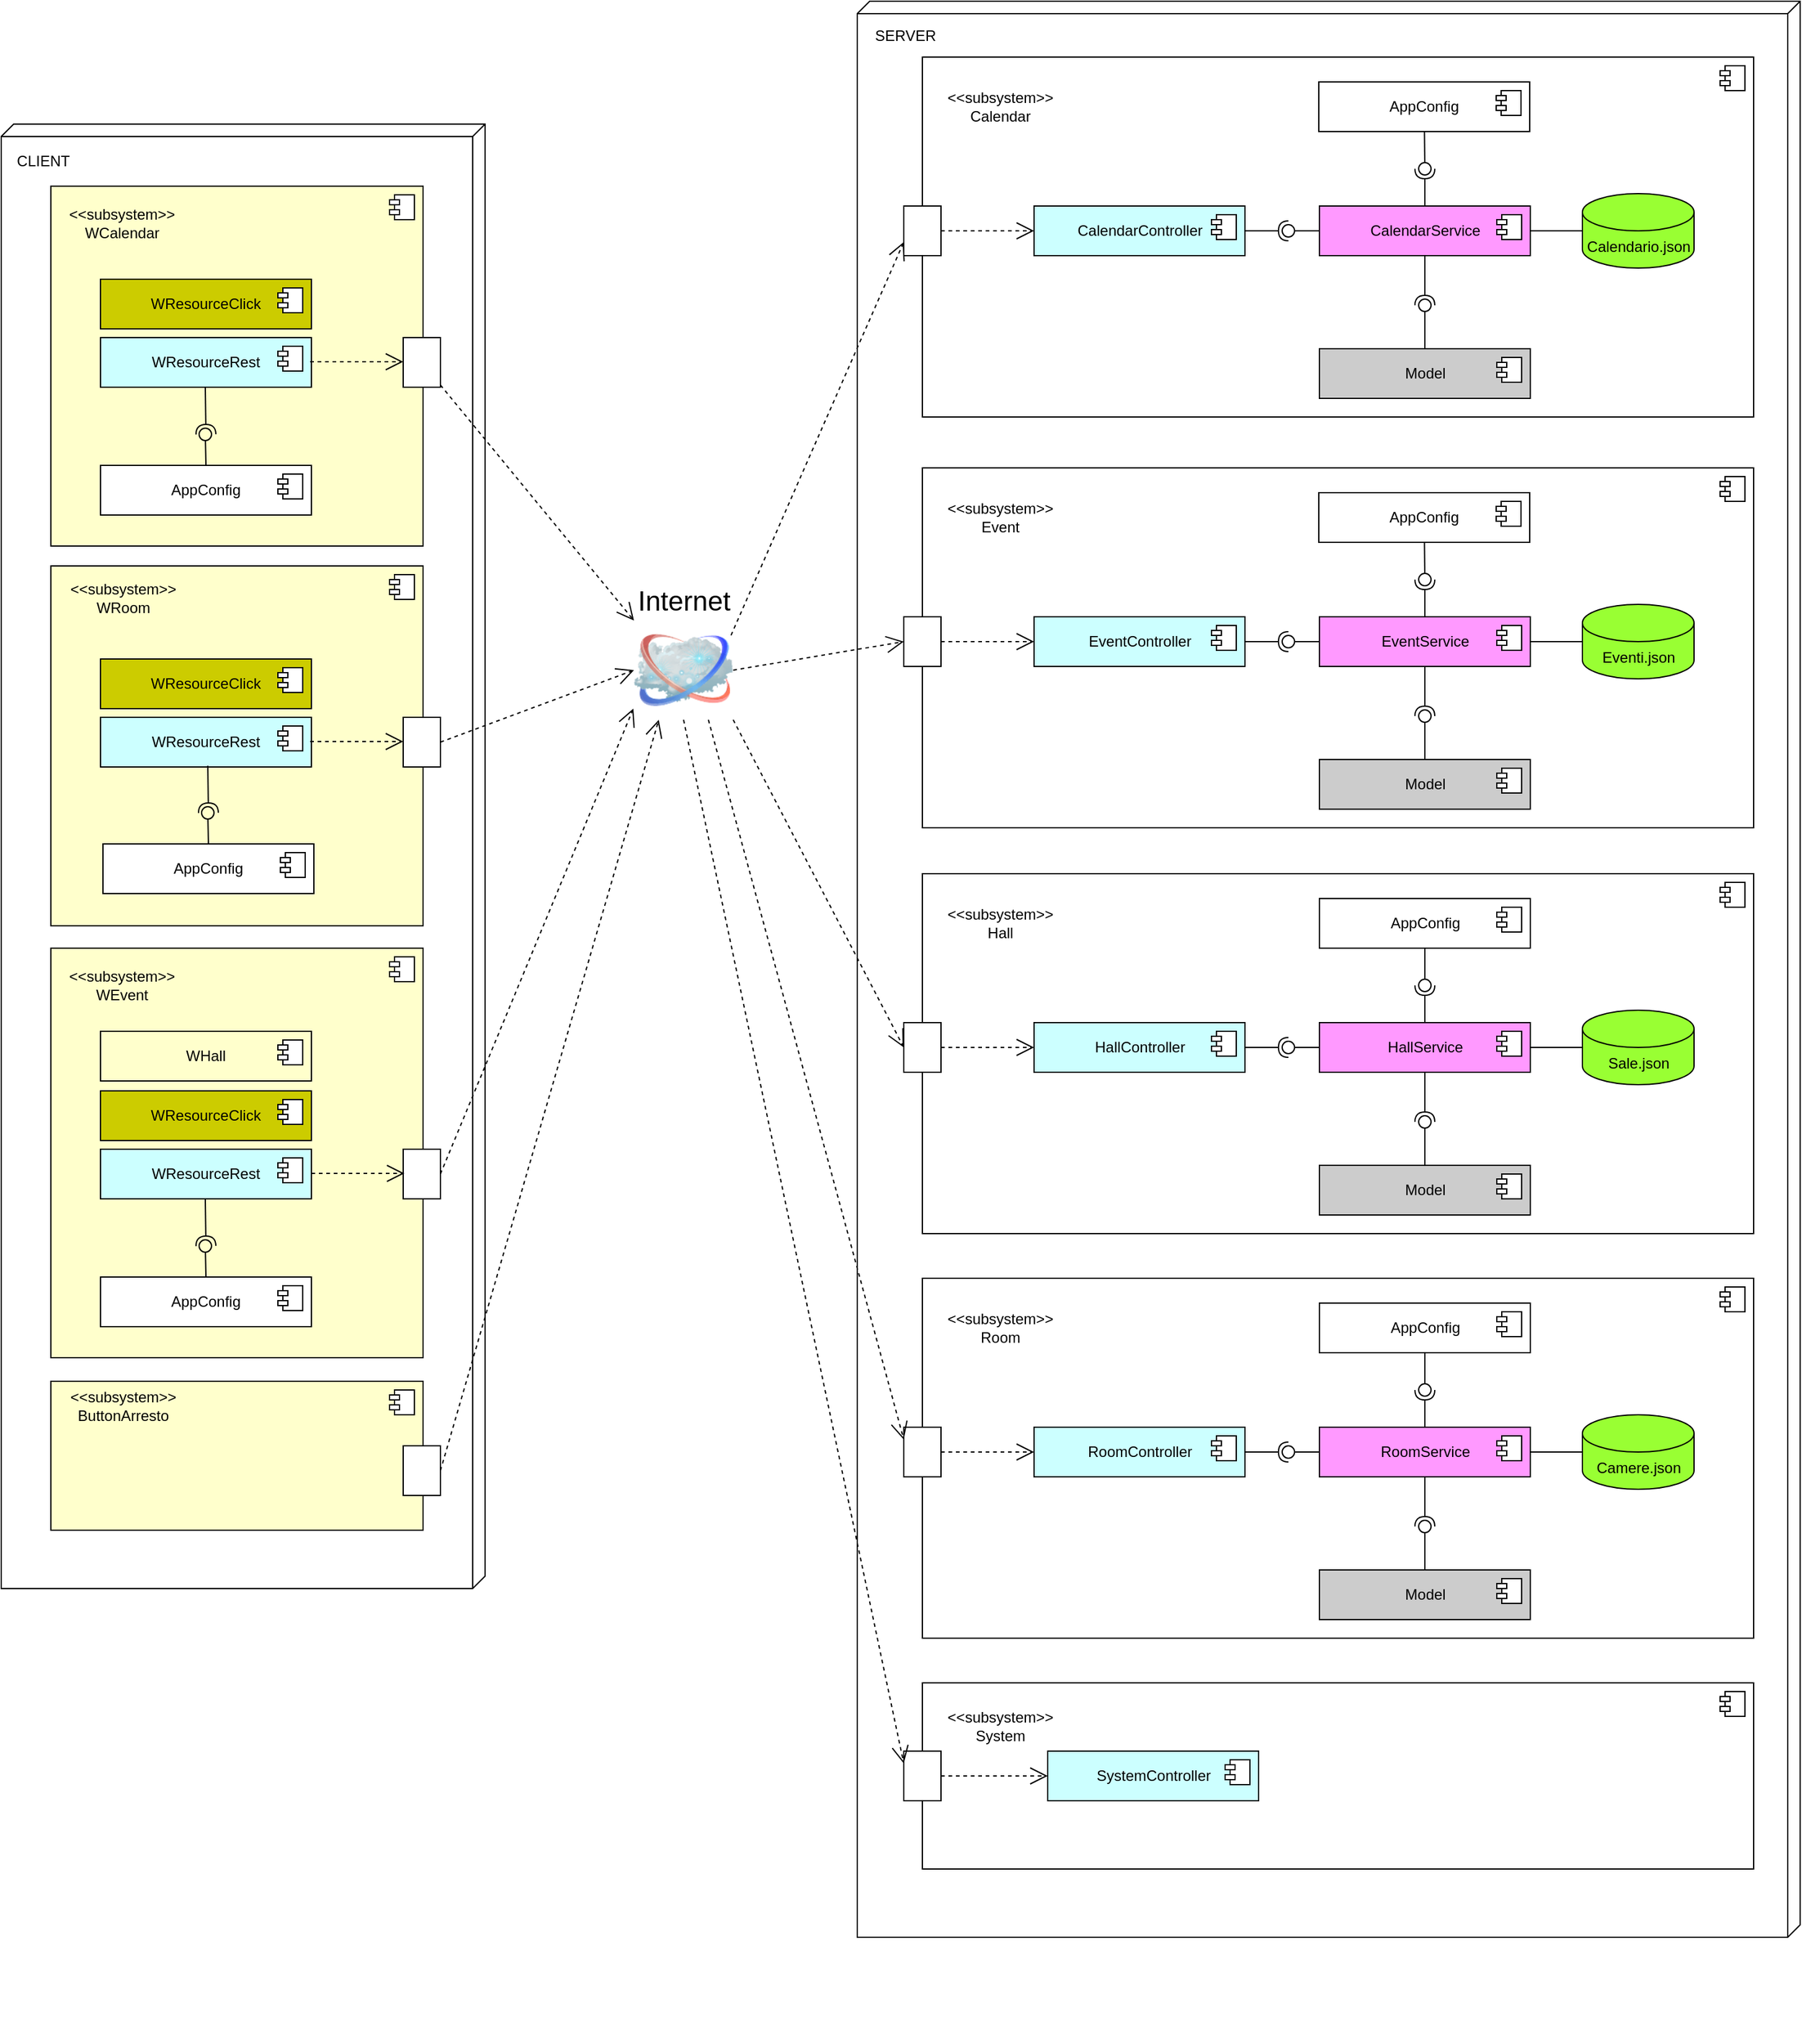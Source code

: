 <mxfile version="24.7.2" type="device">
  <diagram name="Page-1" id="5f0bae14-7c28-e335-631c-24af17079c00">
    <mxGraphModel dx="2759" dy="1431" grid="1" gridSize="10" guides="1" tooltips="1" connect="1" arrows="1" fold="1" page="1" pageScale="1" pageWidth="1100" pageHeight="850" background="none" math="0" shadow="0">
      <root>
        <mxCell id="0" />
        <mxCell id="1" parent="0" />
        <mxCell id="KeL7FeTLeQINifIP4qkp-154" value="" style="group" parent="1" vertex="1" connectable="0">
          <mxGeometry x="310" y="-799" width="760" height="1645" as="geometry" />
        </mxCell>
        <mxCell id="KeL7FeTLeQINifIP4qkp-153" value="" style="verticalAlign=top;align=left;spacingTop=8;spacingLeft=2;spacingRight=12;shape=cube;size=10;direction=south;fontStyle=4;html=1;whiteSpace=wrap;" parent="KeL7FeTLeQINifIP4qkp-154" vertex="1">
          <mxGeometry width="760" height="1560" as="geometry" />
        </mxCell>
        <mxCell id="KeL7FeTLeQINifIP4qkp-59" value="" style="group" parent="KeL7FeTLeQINifIP4qkp-154" vertex="1" connectable="0">
          <mxGeometry x="37.5" y="376" width="685" height="290" as="geometry" />
        </mxCell>
        <mxCell id="KeL7FeTLeQINifIP4qkp-60" value="Model" style="html=1;dropTarget=0;whiteSpace=wrap;points=[[0,0,0,0,0],[0,0.25,0,0,0],[0,0.5,0,0,0],[0,0.75,0,0,0],[0,1,0,0,0],[0.25,0,0,0,0],[0.25,1,0,0,0],[0.5,0,0,0,0],[0.5,1,0,0,0],[0.75,0,0,0,0],[0.75,1,0,0,0],[1,0,0,0,0],[1,0.25,0,0,0],[1,0.5,0,0,0],[1,0.75,0,0,0],[1,1,0,0,0]];" parent="KeL7FeTLeQINifIP4qkp-59" vertex="1">
          <mxGeometry x="15" width="670" height="290" as="geometry" />
        </mxCell>
        <mxCell id="KeL7FeTLeQINifIP4qkp-61" value="" style="shape=module;jettyWidth=8;jettyHeight=4;" parent="KeL7FeTLeQINifIP4qkp-60" vertex="1">
          <mxGeometry x="1" width="20" height="20" relative="1" as="geometry">
            <mxPoint x="-27" y="7" as="offset" />
          </mxGeometry>
        </mxCell>
        <mxCell id="KeL7FeTLeQINifIP4qkp-62" value="EventService" style="html=1;dropTarget=0;whiteSpace=wrap;fillColor=#FF99FF;" parent="KeL7FeTLeQINifIP4qkp-59" vertex="1">
          <mxGeometry x="335" y="120" width="170" height="40" as="geometry" />
        </mxCell>
        <mxCell id="KeL7FeTLeQINifIP4qkp-63" value="" style="shape=module;jettyWidth=8;jettyHeight=4;" parent="KeL7FeTLeQINifIP4qkp-62" vertex="1">
          <mxGeometry x="1" width="20" height="20" relative="1" as="geometry">
            <mxPoint x="-27" y="7" as="offset" />
          </mxGeometry>
        </mxCell>
        <mxCell id="KeL7FeTLeQINifIP4qkp-64" value="Eventi.json" style="shape=cylinder3;whiteSpace=wrap;html=1;boundedLbl=1;backgroundOutline=1;size=15;fillColor=#99FF33;" parent="KeL7FeTLeQINifIP4qkp-59" vertex="1">
          <mxGeometry x="547" y="110" width="90" height="60" as="geometry" />
        </mxCell>
        <mxCell id="KeL7FeTLeQINifIP4qkp-65" value="EventController" style="html=1;dropTarget=0;whiteSpace=wrap;fillColor=#CCFFFF;" parent="KeL7FeTLeQINifIP4qkp-59" vertex="1">
          <mxGeometry x="105" y="120" width="170" height="40" as="geometry" />
        </mxCell>
        <mxCell id="KeL7FeTLeQINifIP4qkp-66" value="" style="shape=module;jettyWidth=8;jettyHeight=4;" parent="KeL7FeTLeQINifIP4qkp-65" vertex="1">
          <mxGeometry x="1" width="20" height="20" relative="1" as="geometry">
            <mxPoint x="-27" y="7" as="offset" />
          </mxGeometry>
        </mxCell>
        <mxCell id="KeL7FeTLeQINifIP4qkp-67" value="" style="endArrow=none;html=1;rounded=0;entryX=0;entryY=0.5;entryDx=0;entryDy=0;entryPerimeter=0;exitX=1;exitY=0.5;exitDx=0;exitDy=0;" parent="KeL7FeTLeQINifIP4qkp-59" source="KeL7FeTLeQINifIP4qkp-62" target="KeL7FeTLeQINifIP4qkp-64" edge="1">
          <mxGeometry width="50" height="50" relative="1" as="geometry">
            <mxPoint x="415" y="100" as="sourcePoint" />
            <mxPoint x="465" y="50" as="targetPoint" />
          </mxGeometry>
        </mxCell>
        <mxCell id="KeL7FeTLeQINifIP4qkp-68" value="" style="rounded=0;orthogonalLoop=1;jettySize=auto;html=1;endArrow=halfCircle;endFill=0;endSize=6;strokeWidth=1;sketch=0;entryX=0.019;entryY=0.269;entryDx=0;entryDy=0;entryPerimeter=0;" parent="KeL7FeTLeQINifIP4qkp-59" source="KeL7FeTLeQINifIP4qkp-65" target="KeL7FeTLeQINifIP4qkp-70" edge="1">
          <mxGeometry relative="1" as="geometry">
            <mxPoint x="255" y="140" as="sourcePoint" />
            <mxPoint x="305" y="141" as="targetPoint" />
          </mxGeometry>
        </mxCell>
        <mxCell id="KeL7FeTLeQINifIP4qkp-69" value="" style="rounded=0;orthogonalLoop=1;jettySize=auto;html=1;endArrow=oval;endFill=0;sketch=0;sourcePerimeterSpacing=0;targetPerimeterSpacing=0;endSize=10;exitX=0;exitY=0.5;exitDx=0;exitDy=0;" parent="KeL7FeTLeQINifIP4qkp-59" source="KeL7FeTLeQINifIP4qkp-62" target="KeL7FeTLeQINifIP4qkp-70" edge="1">
          <mxGeometry relative="1" as="geometry">
            <mxPoint x="415" y="155" as="sourcePoint" />
          </mxGeometry>
        </mxCell>
        <mxCell id="KeL7FeTLeQINifIP4qkp-70" value="" style="ellipse;whiteSpace=wrap;html=1;align=center;aspect=fixed;fillColor=none;strokeColor=none;resizable=0;perimeter=centerPerimeter;rotatable=0;allowArrows=0;points=[];outlineConnect=1;" parent="KeL7FeTLeQINifIP4qkp-59" vertex="1">
          <mxGeometry x="305" y="135" width="10" height="10" as="geometry" />
        </mxCell>
        <mxCell id="KeL7FeTLeQINifIP4qkp-71" value="Model" style="html=1;dropTarget=0;whiteSpace=wrap;fillColor=#CCCCCC;" parent="KeL7FeTLeQINifIP4qkp-59" vertex="1">
          <mxGeometry x="335" y="235" width="170" height="40" as="geometry" />
        </mxCell>
        <mxCell id="KeL7FeTLeQINifIP4qkp-72" value="" style="shape=module;jettyWidth=8;jettyHeight=4;" parent="KeL7FeTLeQINifIP4qkp-71" vertex="1">
          <mxGeometry x="1" width="20" height="20" relative="1" as="geometry">
            <mxPoint x="-27" y="7" as="offset" />
          </mxGeometry>
        </mxCell>
        <mxCell id="KeL7FeTLeQINifIP4qkp-73" value="" style="rounded=0;orthogonalLoop=1;jettySize=auto;html=1;endArrow=oval;endFill=0;sketch=0;sourcePerimeterSpacing=0;targetPerimeterSpacing=0;endSize=10;exitX=0.5;exitY=0;exitDx=0;exitDy=0;" parent="KeL7FeTLeQINifIP4qkp-59" source="KeL7FeTLeQINifIP4qkp-71" edge="1">
          <mxGeometry relative="1" as="geometry">
            <mxPoint x="345" y="150" as="sourcePoint" />
            <mxPoint x="420" y="200" as="targetPoint" />
          </mxGeometry>
        </mxCell>
        <mxCell id="KeL7FeTLeQINifIP4qkp-74" value="" style="rounded=0;orthogonalLoop=1;jettySize=auto;html=1;endArrow=halfCircle;endFill=0;endSize=6;strokeWidth=1;sketch=0;exitX=0.5;exitY=1;exitDx=0;exitDy=0;" parent="KeL7FeTLeQINifIP4qkp-59" source="KeL7FeTLeQINifIP4qkp-62" edge="1">
          <mxGeometry relative="1" as="geometry">
            <mxPoint x="420" y="150" as="sourcePoint" />
            <mxPoint x="420" y="200" as="targetPoint" />
          </mxGeometry>
        </mxCell>
        <mxCell id="KeL7FeTLeQINifIP4qkp-75" value="AppConfig" style="html=1;dropTarget=0;whiteSpace=wrap;" parent="KeL7FeTLeQINifIP4qkp-59" vertex="1">
          <mxGeometry x="334.5" y="20" width="170" height="40" as="geometry" />
        </mxCell>
        <mxCell id="KeL7FeTLeQINifIP4qkp-76" value="" style="shape=module;jettyWidth=8;jettyHeight=4;" parent="KeL7FeTLeQINifIP4qkp-75" vertex="1">
          <mxGeometry x="1" width="20" height="20" relative="1" as="geometry">
            <mxPoint x="-27" y="7" as="offset" />
          </mxGeometry>
        </mxCell>
        <mxCell id="KeL7FeTLeQINifIP4qkp-77" value="" style="rounded=0;orthogonalLoop=1;jettySize=auto;html=1;endArrow=halfCircle;endFill=0;endSize=6;strokeWidth=1;sketch=0;" parent="KeL7FeTLeQINifIP4qkp-59" source="KeL7FeTLeQINifIP4qkp-62" edge="1">
          <mxGeometry relative="1" as="geometry">
            <mxPoint x="430" y="170" as="sourcePoint" />
            <mxPoint x="420" y="90" as="targetPoint" />
          </mxGeometry>
        </mxCell>
        <mxCell id="KeL7FeTLeQINifIP4qkp-78" value="" style="rounded=0;orthogonalLoop=1;jettySize=auto;html=1;endArrow=oval;endFill=0;sketch=0;sourcePerimeterSpacing=0;targetPerimeterSpacing=0;endSize=10;" parent="KeL7FeTLeQINifIP4qkp-59" source="KeL7FeTLeQINifIP4qkp-75" edge="1">
          <mxGeometry relative="1" as="geometry">
            <mxPoint x="430" y="250" as="sourcePoint" />
            <mxPoint x="420" y="90" as="targetPoint" />
          </mxGeometry>
        </mxCell>
        <mxCell id="KeL7FeTLeQINifIP4qkp-79" value="" style="whiteSpace=wrap;html=1;" parent="KeL7FeTLeQINifIP4qkp-59" vertex="1">
          <mxGeometry y="120" width="30" height="40" as="geometry" />
        </mxCell>
        <mxCell id="KeL7FeTLeQINifIP4qkp-80" value="" style="endArrow=open;endSize=12;dashed=1;html=1;rounded=0;" parent="KeL7FeTLeQINifIP4qkp-59" source="KeL7FeTLeQINifIP4qkp-79" target="KeL7FeTLeQINifIP4qkp-65" edge="1">
          <mxGeometry width="160" relative="1" as="geometry">
            <mxPoint x="205" y="60" as="sourcePoint" />
            <mxPoint x="365" y="60" as="targetPoint" />
          </mxGeometry>
        </mxCell>
        <mxCell id="KeL7FeTLeQINifIP4qkp-81" value="&amp;lt;&amp;lt;subsystem&amp;gt;&amp;gt;&lt;br&gt;Event" style="text;strokeColor=none;align=center;fillColor=none;html=1;verticalAlign=middle;whiteSpace=wrap;rounded=0;" parent="KeL7FeTLeQINifIP4qkp-59" vertex="1">
          <mxGeometry x="30" y="20" width="95" height="40" as="geometry" />
        </mxCell>
        <mxCell id="KeL7FeTLeQINifIP4qkp-82" value="" style="group" parent="KeL7FeTLeQINifIP4qkp-154" vertex="1" connectable="0">
          <mxGeometry x="37.5" y="703" width="685" height="290" as="geometry" />
        </mxCell>
        <mxCell id="KeL7FeTLeQINifIP4qkp-83" value="Model" style="html=1;dropTarget=0;whiteSpace=wrap;points=[[0,0,0,0,0],[0,0.25,0,0,0],[0,0.5,0,0,0],[0,0.75,0,0,0],[0,1,0,0,0],[0.25,0,0,0,0],[0.25,1,0,0,0],[0.5,0,0,0,0],[0.5,1,0,0,0],[0.75,0,0,0,0],[0.75,1,0,0,0],[1,0,0,0,0],[1,0.25,0,0,0],[1,0.5,0,0,0],[1,0.75,0,0,0],[1,1,0,0,0]];" parent="KeL7FeTLeQINifIP4qkp-82" vertex="1">
          <mxGeometry x="15" width="670" height="290" as="geometry" />
        </mxCell>
        <mxCell id="KeL7FeTLeQINifIP4qkp-84" value="" style="shape=module;jettyWidth=8;jettyHeight=4;" parent="KeL7FeTLeQINifIP4qkp-83" vertex="1">
          <mxGeometry x="1" width="20" height="20" relative="1" as="geometry">
            <mxPoint x="-27" y="7" as="offset" />
          </mxGeometry>
        </mxCell>
        <mxCell id="KeL7FeTLeQINifIP4qkp-85" value="HallService" style="html=1;dropTarget=0;whiteSpace=wrap;fillColor=#FF99FF;" parent="KeL7FeTLeQINifIP4qkp-82" vertex="1">
          <mxGeometry x="335" y="120" width="170" height="40" as="geometry" />
        </mxCell>
        <mxCell id="KeL7FeTLeQINifIP4qkp-86" value="" style="shape=module;jettyWidth=8;jettyHeight=4;" parent="KeL7FeTLeQINifIP4qkp-85" vertex="1">
          <mxGeometry x="1" width="20" height="20" relative="1" as="geometry">
            <mxPoint x="-27" y="7" as="offset" />
          </mxGeometry>
        </mxCell>
        <mxCell id="KeL7FeTLeQINifIP4qkp-87" value="Sale.json" style="shape=cylinder3;whiteSpace=wrap;html=1;boundedLbl=1;backgroundOutline=1;size=15;fillColor=#99FF33;" parent="KeL7FeTLeQINifIP4qkp-82" vertex="1">
          <mxGeometry x="547" y="110" width="90" height="60" as="geometry" />
        </mxCell>
        <mxCell id="KeL7FeTLeQINifIP4qkp-88" value="HallController" style="html=1;dropTarget=0;whiteSpace=wrap;fillColor=#CCFFFF;" parent="KeL7FeTLeQINifIP4qkp-82" vertex="1">
          <mxGeometry x="105" y="120" width="170" height="40" as="geometry" />
        </mxCell>
        <mxCell id="KeL7FeTLeQINifIP4qkp-89" value="" style="shape=module;jettyWidth=8;jettyHeight=4;" parent="KeL7FeTLeQINifIP4qkp-88" vertex="1">
          <mxGeometry x="1" width="20" height="20" relative="1" as="geometry">
            <mxPoint x="-27" y="7" as="offset" />
          </mxGeometry>
        </mxCell>
        <mxCell id="KeL7FeTLeQINifIP4qkp-90" value="" style="endArrow=none;html=1;rounded=0;entryX=0;entryY=0.5;entryDx=0;entryDy=0;entryPerimeter=0;exitX=1;exitY=0.5;exitDx=0;exitDy=0;" parent="KeL7FeTLeQINifIP4qkp-82" source="KeL7FeTLeQINifIP4qkp-85" target="KeL7FeTLeQINifIP4qkp-87" edge="1">
          <mxGeometry width="50" height="50" relative="1" as="geometry">
            <mxPoint x="415" y="100" as="sourcePoint" />
            <mxPoint x="465" y="50" as="targetPoint" />
          </mxGeometry>
        </mxCell>
        <mxCell id="KeL7FeTLeQINifIP4qkp-91" value="" style="rounded=0;orthogonalLoop=1;jettySize=auto;html=1;endArrow=halfCircle;endFill=0;endSize=6;strokeWidth=1;sketch=0;entryX=0.019;entryY=0.269;entryDx=0;entryDy=0;entryPerimeter=0;" parent="KeL7FeTLeQINifIP4qkp-82" source="KeL7FeTLeQINifIP4qkp-88" target="KeL7FeTLeQINifIP4qkp-93" edge="1">
          <mxGeometry relative="1" as="geometry">
            <mxPoint x="255" y="140" as="sourcePoint" />
            <mxPoint x="305" y="141" as="targetPoint" />
          </mxGeometry>
        </mxCell>
        <mxCell id="KeL7FeTLeQINifIP4qkp-92" value="" style="rounded=0;orthogonalLoop=1;jettySize=auto;html=1;endArrow=oval;endFill=0;sketch=0;sourcePerimeterSpacing=0;targetPerimeterSpacing=0;endSize=10;exitX=0;exitY=0.5;exitDx=0;exitDy=0;" parent="KeL7FeTLeQINifIP4qkp-82" source="KeL7FeTLeQINifIP4qkp-85" target="KeL7FeTLeQINifIP4qkp-93" edge="1">
          <mxGeometry relative="1" as="geometry">
            <mxPoint x="415" y="155" as="sourcePoint" />
          </mxGeometry>
        </mxCell>
        <mxCell id="KeL7FeTLeQINifIP4qkp-93" value="" style="ellipse;whiteSpace=wrap;html=1;align=center;aspect=fixed;fillColor=none;strokeColor=none;resizable=0;perimeter=centerPerimeter;rotatable=0;allowArrows=0;points=[];outlineConnect=1;" parent="KeL7FeTLeQINifIP4qkp-82" vertex="1">
          <mxGeometry x="305" y="135" width="10" height="10" as="geometry" />
        </mxCell>
        <mxCell id="KeL7FeTLeQINifIP4qkp-94" value="Model" style="html=1;dropTarget=0;whiteSpace=wrap;fillColor=#CCCCCC;" parent="KeL7FeTLeQINifIP4qkp-82" vertex="1">
          <mxGeometry x="335" y="235" width="170" height="40" as="geometry" />
        </mxCell>
        <mxCell id="KeL7FeTLeQINifIP4qkp-95" value="" style="shape=module;jettyWidth=8;jettyHeight=4;" parent="KeL7FeTLeQINifIP4qkp-94" vertex="1">
          <mxGeometry x="1" width="20" height="20" relative="1" as="geometry">
            <mxPoint x="-27" y="7" as="offset" />
          </mxGeometry>
        </mxCell>
        <mxCell id="KeL7FeTLeQINifIP4qkp-96" value="" style="rounded=0;orthogonalLoop=1;jettySize=auto;html=1;endArrow=oval;endFill=0;sketch=0;sourcePerimeterSpacing=0;targetPerimeterSpacing=0;endSize=10;exitX=0.5;exitY=0;exitDx=0;exitDy=0;" parent="KeL7FeTLeQINifIP4qkp-82" source="KeL7FeTLeQINifIP4qkp-94" edge="1">
          <mxGeometry relative="1" as="geometry">
            <mxPoint x="345" y="150" as="sourcePoint" />
            <mxPoint x="420" y="200" as="targetPoint" />
          </mxGeometry>
        </mxCell>
        <mxCell id="KeL7FeTLeQINifIP4qkp-97" value="" style="rounded=0;orthogonalLoop=1;jettySize=auto;html=1;endArrow=halfCircle;endFill=0;endSize=6;strokeWidth=1;sketch=0;exitX=0.5;exitY=1;exitDx=0;exitDy=0;" parent="KeL7FeTLeQINifIP4qkp-82" source="KeL7FeTLeQINifIP4qkp-85" edge="1">
          <mxGeometry relative="1" as="geometry">
            <mxPoint x="420" y="150" as="sourcePoint" />
            <mxPoint x="420" y="200" as="targetPoint" />
          </mxGeometry>
        </mxCell>
        <mxCell id="KeL7FeTLeQINifIP4qkp-98" value="AppConfig" style="html=1;dropTarget=0;whiteSpace=wrap;" parent="KeL7FeTLeQINifIP4qkp-82" vertex="1">
          <mxGeometry x="335" y="20" width="170" height="40" as="geometry" />
        </mxCell>
        <mxCell id="KeL7FeTLeQINifIP4qkp-99" value="" style="shape=module;jettyWidth=8;jettyHeight=4;" parent="KeL7FeTLeQINifIP4qkp-98" vertex="1">
          <mxGeometry x="1" width="20" height="20" relative="1" as="geometry">
            <mxPoint x="-27" y="7" as="offset" />
          </mxGeometry>
        </mxCell>
        <mxCell id="KeL7FeTLeQINifIP4qkp-100" value="" style="rounded=0;orthogonalLoop=1;jettySize=auto;html=1;endArrow=halfCircle;endFill=0;endSize=6;strokeWidth=1;sketch=0;" parent="KeL7FeTLeQINifIP4qkp-82" source="KeL7FeTLeQINifIP4qkp-85" edge="1">
          <mxGeometry relative="1" as="geometry">
            <mxPoint x="430" y="170" as="sourcePoint" />
            <mxPoint x="420" y="90" as="targetPoint" />
          </mxGeometry>
        </mxCell>
        <mxCell id="KeL7FeTLeQINifIP4qkp-101" value="" style="rounded=0;orthogonalLoop=1;jettySize=auto;html=1;endArrow=oval;endFill=0;sketch=0;sourcePerimeterSpacing=0;targetPerimeterSpacing=0;endSize=10;" parent="KeL7FeTLeQINifIP4qkp-82" source="KeL7FeTLeQINifIP4qkp-98" edge="1">
          <mxGeometry relative="1" as="geometry">
            <mxPoint x="430" y="250" as="sourcePoint" />
            <mxPoint x="420" y="90" as="targetPoint" />
          </mxGeometry>
        </mxCell>
        <mxCell id="KeL7FeTLeQINifIP4qkp-102" value="" style="whiteSpace=wrap;html=1;" parent="KeL7FeTLeQINifIP4qkp-82" vertex="1">
          <mxGeometry y="120" width="30" height="40" as="geometry" />
        </mxCell>
        <mxCell id="KeL7FeTLeQINifIP4qkp-103" value="" style="endArrow=open;endSize=12;dashed=1;html=1;rounded=0;" parent="KeL7FeTLeQINifIP4qkp-82" source="KeL7FeTLeQINifIP4qkp-102" target="KeL7FeTLeQINifIP4qkp-88" edge="1">
          <mxGeometry width="160" relative="1" as="geometry">
            <mxPoint x="205" y="60" as="sourcePoint" />
            <mxPoint x="365" y="60" as="targetPoint" />
          </mxGeometry>
        </mxCell>
        <mxCell id="KeL7FeTLeQINifIP4qkp-104" value="&amp;lt;&amp;lt;subsystem&amp;gt;&amp;gt;&lt;br&gt;Hall" style="text;strokeColor=none;align=center;fillColor=none;html=1;verticalAlign=middle;whiteSpace=wrap;rounded=0;" parent="KeL7FeTLeQINifIP4qkp-82" vertex="1">
          <mxGeometry x="30" y="20" width="95" height="40" as="geometry" />
        </mxCell>
        <mxCell id="KeL7FeTLeQINifIP4qkp-105" value="" style="group" parent="KeL7FeTLeQINifIP4qkp-154" vertex="1" connectable="0">
          <mxGeometry x="37.5" y="1029" width="685" height="290" as="geometry" />
        </mxCell>
        <mxCell id="KeL7FeTLeQINifIP4qkp-106" value="Model" style="html=1;dropTarget=0;whiteSpace=wrap;points=[[0,0,0,0,0],[0,0.25,0,0,0],[0,0.5,0,0,0],[0,0.75,0,0,0],[0,1,0,0,0],[0.25,0,0,0,0],[0.25,1,0,0,0],[0.5,0,0,0,0],[0.5,1,0,0,0],[0.75,0,0,0,0],[0.75,1,0,0,0],[1,0,0,0,0],[1,0.25,0,0,0],[1,0.5,0,0,0],[1,0.75,0,0,0],[1,1,0,0,0]];" parent="KeL7FeTLeQINifIP4qkp-105" vertex="1">
          <mxGeometry x="15" width="670" height="290" as="geometry" />
        </mxCell>
        <mxCell id="KeL7FeTLeQINifIP4qkp-107" value="" style="shape=module;jettyWidth=8;jettyHeight=4;" parent="KeL7FeTLeQINifIP4qkp-106" vertex="1">
          <mxGeometry x="1" width="20" height="20" relative="1" as="geometry">
            <mxPoint x="-27" y="7" as="offset" />
          </mxGeometry>
        </mxCell>
        <mxCell id="KeL7FeTLeQINifIP4qkp-108" value="RoomService" style="html=1;dropTarget=0;whiteSpace=wrap;fillColor=#FF99FF;" parent="KeL7FeTLeQINifIP4qkp-105" vertex="1">
          <mxGeometry x="335" y="120" width="170" height="40" as="geometry" />
        </mxCell>
        <mxCell id="KeL7FeTLeQINifIP4qkp-109" value="" style="shape=module;jettyWidth=8;jettyHeight=4;" parent="KeL7FeTLeQINifIP4qkp-108" vertex="1">
          <mxGeometry x="1" width="20" height="20" relative="1" as="geometry">
            <mxPoint x="-27" y="7" as="offset" />
          </mxGeometry>
        </mxCell>
        <mxCell id="KeL7FeTLeQINifIP4qkp-110" value="Camere.json" style="shape=cylinder3;whiteSpace=wrap;html=1;boundedLbl=1;backgroundOutline=1;size=15;fillColor=#99FF33;" parent="KeL7FeTLeQINifIP4qkp-105" vertex="1">
          <mxGeometry x="547" y="110" width="90" height="60" as="geometry" />
        </mxCell>
        <mxCell id="KeL7FeTLeQINifIP4qkp-111" value="RoomController" style="html=1;dropTarget=0;whiteSpace=wrap;fillColor=#CCFFFF;" parent="KeL7FeTLeQINifIP4qkp-105" vertex="1">
          <mxGeometry x="105" y="120" width="170" height="40" as="geometry" />
        </mxCell>
        <mxCell id="KeL7FeTLeQINifIP4qkp-112" value="" style="shape=module;jettyWidth=8;jettyHeight=4;" parent="KeL7FeTLeQINifIP4qkp-111" vertex="1">
          <mxGeometry x="1" width="20" height="20" relative="1" as="geometry">
            <mxPoint x="-27" y="7" as="offset" />
          </mxGeometry>
        </mxCell>
        <mxCell id="KeL7FeTLeQINifIP4qkp-113" value="" style="endArrow=none;html=1;rounded=0;entryX=0;entryY=0.5;entryDx=0;entryDy=0;entryPerimeter=0;exitX=1;exitY=0.5;exitDx=0;exitDy=0;" parent="KeL7FeTLeQINifIP4qkp-105" source="KeL7FeTLeQINifIP4qkp-108" target="KeL7FeTLeQINifIP4qkp-110" edge="1">
          <mxGeometry width="50" height="50" relative="1" as="geometry">
            <mxPoint x="415" y="100" as="sourcePoint" />
            <mxPoint x="465" y="50" as="targetPoint" />
          </mxGeometry>
        </mxCell>
        <mxCell id="KeL7FeTLeQINifIP4qkp-114" value="" style="rounded=0;orthogonalLoop=1;jettySize=auto;html=1;endArrow=halfCircle;endFill=0;endSize=6;strokeWidth=1;sketch=0;entryX=0.019;entryY=0.269;entryDx=0;entryDy=0;entryPerimeter=0;" parent="KeL7FeTLeQINifIP4qkp-105" source="KeL7FeTLeQINifIP4qkp-111" target="KeL7FeTLeQINifIP4qkp-116" edge="1">
          <mxGeometry relative="1" as="geometry">
            <mxPoint x="255" y="140" as="sourcePoint" />
            <mxPoint x="305" y="141" as="targetPoint" />
          </mxGeometry>
        </mxCell>
        <mxCell id="KeL7FeTLeQINifIP4qkp-115" value="" style="rounded=0;orthogonalLoop=1;jettySize=auto;html=1;endArrow=oval;endFill=0;sketch=0;sourcePerimeterSpacing=0;targetPerimeterSpacing=0;endSize=10;exitX=0;exitY=0.5;exitDx=0;exitDy=0;" parent="KeL7FeTLeQINifIP4qkp-105" source="KeL7FeTLeQINifIP4qkp-108" target="KeL7FeTLeQINifIP4qkp-116" edge="1">
          <mxGeometry relative="1" as="geometry">
            <mxPoint x="415" y="155" as="sourcePoint" />
          </mxGeometry>
        </mxCell>
        <mxCell id="KeL7FeTLeQINifIP4qkp-116" value="" style="ellipse;whiteSpace=wrap;html=1;align=center;aspect=fixed;fillColor=none;strokeColor=none;resizable=0;perimeter=centerPerimeter;rotatable=0;allowArrows=0;points=[];outlineConnect=1;" parent="KeL7FeTLeQINifIP4qkp-105" vertex="1">
          <mxGeometry x="305" y="135" width="10" height="10" as="geometry" />
        </mxCell>
        <mxCell id="KeL7FeTLeQINifIP4qkp-117" value="Model" style="html=1;dropTarget=0;whiteSpace=wrap;fillColor=#CCCCCC;" parent="KeL7FeTLeQINifIP4qkp-105" vertex="1">
          <mxGeometry x="335" y="235" width="170" height="40" as="geometry" />
        </mxCell>
        <mxCell id="KeL7FeTLeQINifIP4qkp-118" value="" style="shape=module;jettyWidth=8;jettyHeight=4;" parent="KeL7FeTLeQINifIP4qkp-117" vertex="1">
          <mxGeometry x="1" width="20" height="20" relative="1" as="geometry">
            <mxPoint x="-27" y="7" as="offset" />
          </mxGeometry>
        </mxCell>
        <mxCell id="KeL7FeTLeQINifIP4qkp-119" value="" style="rounded=0;orthogonalLoop=1;jettySize=auto;html=1;endArrow=oval;endFill=0;sketch=0;sourcePerimeterSpacing=0;targetPerimeterSpacing=0;endSize=10;exitX=0.5;exitY=0;exitDx=0;exitDy=0;" parent="KeL7FeTLeQINifIP4qkp-105" source="KeL7FeTLeQINifIP4qkp-117" edge="1">
          <mxGeometry relative="1" as="geometry">
            <mxPoint x="345" y="150" as="sourcePoint" />
            <mxPoint x="420" y="200" as="targetPoint" />
          </mxGeometry>
        </mxCell>
        <mxCell id="KeL7FeTLeQINifIP4qkp-120" value="" style="rounded=0;orthogonalLoop=1;jettySize=auto;html=1;endArrow=halfCircle;endFill=0;endSize=6;strokeWidth=1;sketch=0;exitX=0.5;exitY=1;exitDx=0;exitDy=0;" parent="KeL7FeTLeQINifIP4qkp-105" source="KeL7FeTLeQINifIP4qkp-108" edge="1">
          <mxGeometry relative="1" as="geometry">
            <mxPoint x="420" y="150" as="sourcePoint" />
            <mxPoint x="420" y="200" as="targetPoint" />
          </mxGeometry>
        </mxCell>
        <mxCell id="KeL7FeTLeQINifIP4qkp-121" value="AppConfig" style="html=1;dropTarget=0;whiteSpace=wrap;" parent="KeL7FeTLeQINifIP4qkp-105" vertex="1">
          <mxGeometry x="335" y="20" width="170" height="40" as="geometry" />
        </mxCell>
        <mxCell id="KeL7FeTLeQINifIP4qkp-122" value="" style="shape=module;jettyWidth=8;jettyHeight=4;" parent="KeL7FeTLeQINifIP4qkp-121" vertex="1">
          <mxGeometry x="1" width="20" height="20" relative="1" as="geometry">
            <mxPoint x="-27" y="7" as="offset" />
          </mxGeometry>
        </mxCell>
        <mxCell id="KeL7FeTLeQINifIP4qkp-123" value="" style="rounded=0;orthogonalLoop=1;jettySize=auto;html=1;endArrow=halfCircle;endFill=0;endSize=6;strokeWidth=1;sketch=0;" parent="KeL7FeTLeQINifIP4qkp-105" source="KeL7FeTLeQINifIP4qkp-108" edge="1">
          <mxGeometry relative="1" as="geometry">
            <mxPoint x="430" y="170" as="sourcePoint" />
            <mxPoint x="420" y="90" as="targetPoint" />
          </mxGeometry>
        </mxCell>
        <mxCell id="KeL7FeTLeQINifIP4qkp-124" value="" style="rounded=0;orthogonalLoop=1;jettySize=auto;html=1;endArrow=oval;endFill=0;sketch=0;sourcePerimeterSpacing=0;targetPerimeterSpacing=0;endSize=10;" parent="KeL7FeTLeQINifIP4qkp-105" source="KeL7FeTLeQINifIP4qkp-121" edge="1">
          <mxGeometry relative="1" as="geometry">
            <mxPoint x="430" y="250" as="sourcePoint" />
            <mxPoint x="420" y="90" as="targetPoint" />
          </mxGeometry>
        </mxCell>
        <mxCell id="KeL7FeTLeQINifIP4qkp-125" value="" style="whiteSpace=wrap;html=1;" parent="KeL7FeTLeQINifIP4qkp-105" vertex="1">
          <mxGeometry y="120" width="30" height="40" as="geometry" />
        </mxCell>
        <mxCell id="KeL7FeTLeQINifIP4qkp-126" value="" style="endArrow=open;endSize=12;dashed=1;html=1;rounded=0;" parent="KeL7FeTLeQINifIP4qkp-105" source="KeL7FeTLeQINifIP4qkp-125" target="KeL7FeTLeQINifIP4qkp-111" edge="1">
          <mxGeometry width="160" relative="1" as="geometry">
            <mxPoint x="205" y="60" as="sourcePoint" />
            <mxPoint x="365" y="60" as="targetPoint" />
          </mxGeometry>
        </mxCell>
        <mxCell id="KeL7FeTLeQINifIP4qkp-127" value="&amp;lt;&amp;lt;subsystem&amp;gt;&amp;gt;&lt;br&gt;Room" style="text;strokeColor=none;align=center;fillColor=none;html=1;verticalAlign=middle;whiteSpace=wrap;rounded=0;" parent="KeL7FeTLeQINifIP4qkp-105" vertex="1">
          <mxGeometry x="30" y="20" width="95" height="40" as="geometry" />
        </mxCell>
        <mxCell id="KeL7FeTLeQINifIP4qkp-128" value="" style="group" parent="KeL7FeTLeQINifIP4qkp-154" vertex="1" connectable="0">
          <mxGeometry x="37.5" y="1355" width="685" height="290" as="geometry" />
        </mxCell>
        <mxCell id="KeL7FeTLeQINifIP4qkp-129" value="" style="html=1;dropTarget=0;whiteSpace=wrap;points=[[0,0,0,0,0],[0,0.25,0,0,0],[0,0.5,0,0,0],[0,0.75,0,0,0],[0,1,0,0,0],[0.25,0,0,0,0],[0.25,1,0,0,0],[0.5,0,0,0,0],[0.5,1,0,0,0],[0.75,0,0,0,0],[0.75,1,0,0,0],[1,0,0,0,0],[1,0.25,0,0,0],[1,0.5,0,0,0],[1,0.75,0,0,0],[1,1,0,0,0]];" parent="KeL7FeTLeQINifIP4qkp-128" vertex="1">
          <mxGeometry x="15" width="670" height="150" as="geometry" />
        </mxCell>
        <mxCell id="KeL7FeTLeQINifIP4qkp-130" value="" style="shape=module;jettyWidth=8;jettyHeight=4;" parent="KeL7FeTLeQINifIP4qkp-129" vertex="1">
          <mxGeometry x="1" width="20" height="20" relative="1" as="geometry">
            <mxPoint x="-27" y="7" as="offset" />
          </mxGeometry>
        </mxCell>
        <mxCell id="KeL7FeTLeQINifIP4qkp-134" value="SystemController" style="html=1;dropTarget=0;whiteSpace=wrap;fillColor=#CCFFFF;" parent="KeL7FeTLeQINifIP4qkp-128" vertex="1">
          <mxGeometry x="116" y="55" width="170" height="40" as="geometry" />
        </mxCell>
        <mxCell id="KeL7FeTLeQINifIP4qkp-135" value="" style="shape=module;jettyWidth=8;jettyHeight=4;" parent="KeL7FeTLeQINifIP4qkp-134" vertex="1">
          <mxGeometry x="1" width="20" height="20" relative="1" as="geometry">
            <mxPoint x="-27" y="7" as="offset" />
          </mxGeometry>
        </mxCell>
        <mxCell id="KeL7FeTLeQINifIP4qkp-139" value="" style="ellipse;whiteSpace=wrap;html=1;align=center;aspect=fixed;fillColor=none;strokeColor=none;resizable=0;perimeter=centerPerimeter;rotatable=0;allowArrows=0;points=[];outlineConnect=1;" parent="KeL7FeTLeQINifIP4qkp-128" vertex="1">
          <mxGeometry x="305" y="135" width="10" height="10" as="geometry" />
        </mxCell>
        <mxCell id="KeL7FeTLeQINifIP4qkp-148" value="" style="whiteSpace=wrap;html=1;" parent="KeL7FeTLeQINifIP4qkp-128" vertex="1">
          <mxGeometry y="55" width="30" height="40" as="geometry" />
        </mxCell>
        <mxCell id="KeL7FeTLeQINifIP4qkp-149" value="" style="endArrow=open;endSize=12;dashed=1;html=1;rounded=0;" parent="KeL7FeTLeQINifIP4qkp-128" source="KeL7FeTLeQINifIP4qkp-148" target="KeL7FeTLeQINifIP4qkp-134" edge="1">
          <mxGeometry width="160" relative="1" as="geometry">
            <mxPoint x="205" y="60" as="sourcePoint" />
            <mxPoint x="365" y="60" as="targetPoint" />
          </mxGeometry>
        </mxCell>
        <mxCell id="KeL7FeTLeQINifIP4qkp-150" value="&amp;lt;&amp;lt;subsystem&amp;gt;&amp;gt;&lt;br&gt;System" style="text;strokeColor=none;align=center;fillColor=none;html=1;verticalAlign=middle;whiteSpace=wrap;rounded=0;" parent="KeL7FeTLeQINifIP4qkp-128" vertex="1">
          <mxGeometry x="30" y="15" width="95" height="40" as="geometry" />
        </mxCell>
        <mxCell id="-G7ro0YwcqrA3VUqy3-W-115" value="" style="group" vertex="1" connectable="0" parent="KeL7FeTLeQINifIP4qkp-154">
          <mxGeometry x="37.5" y="45" width="685" height="290" as="geometry" />
        </mxCell>
        <mxCell id="-G7ro0YwcqrA3VUqy3-W-116" value="Model" style="html=1;dropTarget=0;whiteSpace=wrap;points=[[0,0,0,0,0],[0,0.25,0,0,0],[0,0.5,0,0,0],[0,0.75,0,0,0],[0,1,0,0,0],[0.25,0,0,0,0],[0.25,1,0,0,0],[0.5,0,0,0,0],[0.5,1,0,0,0],[0.75,0,0,0,0],[0.75,1,0,0,0],[1,0,0,0,0],[1,0.25,0,0,0],[1,0.5,0,0,0],[1,0.75,0,0,0],[1,1,0,0,0]];" vertex="1" parent="-G7ro0YwcqrA3VUqy3-W-115">
          <mxGeometry x="15" width="670" height="290" as="geometry" />
        </mxCell>
        <mxCell id="-G7ro0YwcqrA3VUqy3-W-117" value="" style="shape=module;jettyWidth=8;jettyHeight=4;" vertex="1" parent="-G7ro0YwcqrA3VUqy3-W-116">
          <mxGeometry x="1" width="20" height="20" relative="1" as="geometry">
            <mxPoint x="-27" y="7" as="offset" />
          </mxGeometry>
        </mxCell>
        <mxCell id="-G7ro0YwcqrA3VUqy3-W-118" value="CalendarService" style="html=1;dropTarget=0;whiteSpace=wrap;fillColor=#FF99FF;" vertex="1" parent="-G7ro0YwcqrA3VUqy3-W-115">
          <mxGeometry x="335" y="120" width="170" height="40" as="geometry" />
        </mxCell>
        <mxCell id="-G7ro0YwcqrA3VUqy3-W-119" value="" style="shape=module;jettyWidth=8;jettyHeight=4;" vertex="1" parent="-G7ro0YwcqrA3VUqy3-W-118">
          <mxGeometry x="1" width="20" height="20" relative="1" as="geometry">
            <mxPoint x="-27" y="7" as="offset" />
          </mxGeometry>
        </mxCell>
        <mxCell id="-G7ro0YwcqrA3VUqy3-W-120" value="Calendario.json" style="shape=cylinder3;whiteSpace=wrap;html=1;boundedLbl=1;backgroundOutline=1;size=15;fillColor=#99FF33;" vertex="1" parent="-G7ro0YwcqrA3VUqy3-W-115">
          <mxGeometry x="547" y="110" width="90" height="60" as="geometry" />
        </mxCell>
        <mxCell id="-G7ro0YwcqrA3VUqy3-W-121" value="CalendarController" style="html=1;dropTarget=0;whiteSpace=wrap;fillColor=#CCFFFF;" vertex="1" parent="-G7ro0YwcqrA3VUqy3-W-115">
          <mxGeometry x="105" y="120" width="170" height="40" as="geometry" />
        </mxCell>
        <mxCell id="-G7ro0YwcqrA3VUqy3-W-122" value="" style="shape=module;jettyWidth=8;jettyHeight=4;" vertex="1" parent="-G7ro0YwcqrA3VUqy3-W-121">
          <mxGeometry x="1" width="20" height="20" relative="1" as="geometry">
            <mxPoint x="-27" y="7" as="offset" />
          </mxGeometry>
        </mxCell>
        <mxCell id="-G7ro0YwcqrA3VUqy3-W-123" value="" style="endArrow=none;html=1;rounded=0;entryX=0;entryY=0.5;entryDx=0;entryDy=0;entryPerimeter=0;exitX=1;exitY=0.5;exitDx=0;exitDy=0;" edge="1" parent="-G7ro0YwcqrA3VUqy3-W-115" source="-G7ro0YwcqrA3VUqy3-W-118" target="-G7ro0YwcqrA3VUqy3-W-120">
          <mxGeometry width="50" height="50" relative="1" as="geometry">
            <mxPoint x="415" y="100" as="sourcePoint" />
            <mxPoint x="465" y="50" as="targetPoint" />
          </mxGeometry>
        </mxCell>
        <mxCell id="-G7ro0YwcqrA3VUqy3-W-124" value="" style="rounded=0;orthogonalLoop=1;jettySize=auto;html=1;endArrow=halfCircle;endFill=0;endSize=6;strokeWidth=1;sketch=0;entryX=0.019;entryY=0.269;entryDx=0;entryDy=0;entryPerimeter=0;" edge="1" parent="-G7ro0YwcqrA3VUqy3-W-115" source="-G7ro0YwcqrA3VUqy3-W-121" target="-G7ro0YwcqrA3VUqy3-W-126">
          <mxGeometry relative="1" as="geometry">
            <mxPoint x="255" y="140" as="sourcePoint" />
            <mxPoint x="305" y="141" as="targetPoint" />
          </mxGeometry>
        </mxCell>
        <mxCell id="-G7ro0YwcqrA3VUqy3-W-125" value="" style="rounded=0;orthogonalLoop=1;jettySize=auto;html=1;endArrow=oval;endFill=0;sketch=0;sourcePerimeterSpacing=0;targetPerimeterSpacing=0;endSize=10;exitX=0;exitY=0.5;exitDx=0;exitDy=0;" edge="1" parent="-G7ro0YwcqrA3VUqy3-W-115" source="-G7ro0YwcqrA3VUqy3-W-118" target="-G7ro0YwcqrA3VUqy3-W-126">
          <mxGeometry relative="1" as="geometry">
            <mxPoint x="415" y="155" as="sourcePoint" />
          </mxGeometry>
        </mxCell>
        <mxCell id="-G7ro0YwcqrA3VUqy3-W-126" value="" style="ellipse;whiteSpace=wrap;html=1;align=center;aspect=fixed;fillColor=none;strokeColor=none;resizable=0;perimeter=centerPerimeter;rotatable=0;allowArrows=0;points=[];outlineConnect=1;" vertex="1" parent="-G7ro0YwcqrA3VUqy3-W-115">
          <mxGeometry x="305" y="135" width="10" height="10" as="geometry" />
        </mxCell>
        <mxCell id="-G7ro0YwcqrA3VUqy3-W-127" value="Model" style="html=1;dropTarget=0;whiteSpace=wrap;fillColor=#CCCCCC;" vertex="1" parent="-G7ro0YwcqrA3VUqy3-W-115">
          <mxGeometry x="335" y="235" width="170" height="40" as="geometry" />
        </mxCell>
        <mxCell id="-G7ro0YwcqrA3VUqy3-W-128" value="" style="shape=module;jettyWidth=8;jettyHeight=4;" vertex="1" parent="-G7ro0YwcqrA3VUqy3-W-127">
          <mxGeometry x="1" width="20" height="20" relative="1" as="geometry">
            <mxPoint x="-27" y="7" as="offset" />
          </mxGeometry>
        </mxCell>
        <mxCell id="-G7ro0YwcqrA3VUqy3-W-129" value="" style="rounded=0;orthogonalLoop=1;jettySize=auto;html=1;endArrow=oval;endFill=0;sketch=0;sourcePerimeterSpacing=0;targetPerimeterSpacing=0;endSize=10;exitX=0.5;exitY=0;exitDx=0;exitDy=0;" edge="1" parent="-G7ro0YwcqrA3VUqy3-W-115" source="-G7ro0YwcqrA3VUqy3-W-127">
          <mxGeometry relative="1" as="geometry">
            <mxPoint x="345" y="150" as="sourcePoint" />
            <mxPoint x="420" y="200" as="targetPoint" />
          </mxGeometry>
        </mxCell>
        <mxCell id="-G7ro0YwcqrA3VUqy3-W-130" value="" style="rounded=0;orthogonalLoop=1;jettySize=auto;html=1;endArrow=halfCircle;endFill=0;endSize=6;strokeWidth=1;sketch=0;exitX=0.5;exitY=1;exitDx=0;exitDy=0;" edge="1" parent="-G7ro0YwcqrA3VUqy3-W-115" source="-G7ro0YwcqrA3VUqy3-W-118">
          <mxGeometry relative="1" as="geometry">
            <mxPoint x="420" y="150" as="sourcePoint" />
            <mxPoint x="420" y="200" as="targetPoint" />
          </mxGeometry>
        </mxCell>
        <mxCell id="-G7ro0YwcqrA3VUqy3-W-131" value="AppConfig" style="html=1;dropTarget=0;whiteSpace=wrap;" vertex="1" parent="-G7ro0YwcqrA3VUqy3-W-115">
          <mxGeometry x="334.5" y="20" width="170" height="40" as="geometry" />
        </mxCell>
        <mxCell id="-G7ro0YwcqrA3VUqy3-W-132" value="" style="shape=module;jettyWidth=8;jettyHeight=4;" vertex="1" parent="-G7ro0YwcqrA3VUqy3-W-131">
          <mxGeometry x="1" width="20" height="20" relative="1" as="geometry">
            <mxPoint x="-27" y="7" as="offset" />
          </mxGeometry>
        </mxCell>
        <mxCell id="-G7ro0YwcqrA3VUqy3-W-133" value="" style="rounded=0;orthogonalLoop=1;jettySize=auto;html=1;endArrow=halfCircle;endFill=0;endSize=6;strokeWidth=1;sketch=0;" edge="1" parent="-G7ro0YwcqrA3VUqy3-W-115" source="-G7ro0YwcqrA3VUqy3-W-118">
          <mxGeometry relative="1" as="geometry">
            <mxPoint x="430" y="170" as="sourcePoint" />
            <mxPoint x="420" y="90" as="targetPoint" />
          </mxGeometry>
        </mxCell>
        <mxCell id="-G7ro0YwcqrA3VUqy3-W-134" value="" style="rounded=0;orthogonalLoop=1;jettySize=auto;html=1;endArrow=oval;endFill=0;sketch=0;sourcePerimeterSpacing=0;targetPerimeterSpacing=0;endSize=10;" edge="1" parent="-G7ro0YwcqrA3VUqy3-W-115" source="-G7ro0YwcqrA3VUqy3-W-131">
          <mxGeometry relative="1" as="geometry">
            <mxPoint x="430" y="250" as="sourcePoint" />
            <mxPoint x="420" y="90" as="targetPoint" />
          </mxGeometry>
        </mxCell>
        <mxCell id="-G7ro0YwcqrA3VUqy3-W-135" value="" style="whiteSpace=wrap;html=1;" vertex="1" parent="-G7ro0YwcqrA3VUqy3-W-115">
          <mxGeometry y="120" width="30" height="40" as="geometry" />
        </mxCell>
        <mxCell id="-G7ro0YwcqrA3VUqy3-W-136" value="" style="endArrow=open;endSize=12;dashed=1;html=1;rounded=0;" edge="1" parent="-G7ro0YwcqrA3VUqy3-W-115" source="-G7ro0YwcqrA3VUqy3-W-135" target="-G7ro0YwcqrA3VUqy3-W-121">
          <mxGeometry width="160" relative="1" as="geometry">
            <mxPoint x="205" y="60" as="sourcePoint" />
            <mxPoint x="365" y="60" as="targetPoint" />
          </mxGeometry>
        </mxCell>
        <mxCell id="-G7ro0YwcqrA3VUqy3-W-137" value="&amp;lt;&amp;lt;subsystem&amp;gt;&amp;gt;&lt;br&gt;Calendar" style="text;strokeColor=none;align=center;fillColor=none;html=1;verticalAlign=middle;whiteSpace=wrap;rounded=0;" vertex="1" parent="-G7ro0YwcqrA3VUqy3-W-115">
          <mxGeometry x="30" y="20" width="95" height="40" as="geometry" />
        </mxCell>
        <mxCell id="-G7ro0YwcqrA3VUqy3-W-156" value="SERVER" style="text;strokeColor=none;align=center;fillColor=none;html=1;verticalAlign=middle;whiteSpace=wrap;rounded=0;" vertex="1" parent="KeL7FeTLeQINifIP4qkp-154">
          <mxGeometry x="9" y="13" width="60" height="30" as="geometry" />
        </mxCell>
        <mxCell id="KeL7FeTLeQINifIP4qkp-560" value="Internet" style="image;html=1;labelBackgroundColor=#ffffff;image=img/lib/clip_art/networking/Cloud_128x128.png;rounded=1;shadow=0;comic=0;strokeWidth=2;fontSize=22;labelPosition=center;verticalLabelPosition=top;align=center;verticalAlign=bottom;" parent="1" vertex="1">
          <mxGeometry x="130" y="-300" width="80" height="80" as="geometry" />
        </mxCell>
        <mxCell id="KeL7FeTLeQINifIP4qkp-565" value="" style="endArrow=open;endSize=12;dashed=1;html=1;rounded=0;exitX=0.978;exitY=0.149;exitDx=0;exitDy=0;exitPerimeter=0;entryX=0;entryY=0.5;entryDx=0;entryDy=0;" parent="1" source="KeL7FeTLeQINifIP4qkp-560" edge="1">
          <mxGeometry x="0.003" width="160" relative="1" as="geometry">
            <mxPoint x="14" y="-450" as="sourcePoint" />
            <mxPoint x="347.5" y="-605" as="targetPoint" />
            <mxPoint as="offset" />
          </mxGeometry>
        </mxCell>
        <mxCell id="KeL7FeTLeQINifIP4qkp-566" value="" style="endArrow=open;endSize=12;dashed=1;html=1;rounded=0;entryX=0;entryY=0.5;entryDx=0;entryDy=0;exitX=1;exitY=0.5;exitDx=0;exitDy=0;" parent="1" source="KeL7FeTLeQINifIP4qkp-560" target="KeL7FeTLeQINifIP4qkp-79" edge="1">
          <mxGeometry x="0.003" width="160" relative="1" as="geometry">
            <mxPoint x="24" y="-440" as="sourcePoint" />
            <mxPoint x="186" y="-250" as="targetPoint" />
            <mxPoint as="offset" />
          </mxGeometry>
        </mxCell>
        <mxCell id="KeL7FeTLeQINifIP4qkp-567" value="" style="endArrow=open;endSize=12;dashed=1;html=1;rounded=0;entryX=0;entryY=0.5;entryDx=0;entryDy=0;exitX=1;exitY=1;exitDx=0;exitDy=0;" parent="1" source="KeL7FeTLeQINifIP4qkp-560" target="KeL7FeTLeQINifIP4qkp-102" edge="1">
          <mxGeometry x="0.003" width="160" relative="1" as="geometry">
            <mxPoint x="220" y="-250" as="sourcePoint" />
            <mxPoint x="358" y="-269" as="targetPoint" />
            <mxPoint as="offset" />
          </mxGeometry>
        </mxCell>
        <mxCell id="KeL7FeTLeQINifIP4qkp-570" value="" style="endArrow=open;endSize=12;dashed=1;html=1;rounded=0;exitX=0.75;exitY=1;exitDx=0;exitDy=0;entryX=0;entryY=0.25;entryDx=0;entryDy=0;" parent="1" source="KeL7FeTLeQINifIP4qkp-560" target="KeL7FeTLeQINifIP4qkp-125" edge="1">
          <mxGeometry x="0.003" width="160" relative="1" as="geometry">
            <mxPoint x="230" y="-240" as="sourcePoint" />
            <mxPoint x="260" y="210" as="targetPoint" />
            <mxPoint as="offset" />
          </mxGeometry>
        </mxCell>
        <mxCell id="KeL7FeTLeQINifIP4qkp-571" value="" style="endArrow=open;endSize=12;dashed=1;html=1;rounded=0;exitX=0.5;exitY=1;exitDx=0;exitDy=0;entryX=0;entryY=0.25;entryDx=0;entryDy=0;" parent="1" source="KeL7FeTLeQINifIP4qkp-560" target="KeL7FeTLeQINifIP4qkp-148" edge="1">
          <mxGeometry x="0.003" width="160" relative="1" as="geometry">
            <mxPoint x="200" y="-210" as="sourcePoint" />
            <mxPoint x="358" y="374" as="targetPoint" />
            <mxPoint as="offset" />
          </mxGeometry>
        </mxCell>
        <mxCell id="KeL7FeTLeQINifIP4qkp-558" value="" style="verticalAlign=top;align=left;spacingTop=8;spacingLeft=2;spacingRight=12;shape=cube;size=10;direction=south;fontStyle=4;html=1;whiteSpace=wrap;" parent="1" vertex="1">
          <mxGeometry x="-380" y="-700" width="390" height="1180" as="geometry" />
        </mxCell>
        <mxCell id="KeL7FeTLeQINifIP4qkp-501" value="" style="group" parent="1" vertex="1" connectable="0">
          <mxGeometry x="-340" y="-344" width="314" height="290" as="geometry" />
        </mxCell>
        <mxCell id="KeL7FeTLeQINifIP4qkp-502" value="" style="html=1;dropTarget=0;whiteSpace=wrap;fillColor=#FFFFCC;" parent="KeL7FeTLeQINifIP4qkp-501" vertex="1">
          <mxGeometry width="300" height="290" as="geometry" />
        </mxCell>
        <mxCell id="KeL7FeTLeQINifIP4qkp-503" value="" style="shape=module;jettyWidth=8;jettyHeight=4;" parent="KeL7FeTLeQINifIP4qkp-502" vertex="1">
          <mxGeometry x="1" width="20" height="20" relative="1" as="geometry">
            <mxPoint x="-27" y="7" as="offset" />
          </mxGeometry>
        </mxCell>
        <mxCell id="KeL7FeTLeQINifIP4qkp-504" value="&amp;lt;&amp;lt;subsystem&amp;gt;&amp;gt;&lt;br&gt;WRoom" style="text;strokeColor=none;align=center;fillColor=none;html=1;verticalAlign=middle;whiteSpace=wrap;rounded=0;" parent="KeL7FeTLeQINifIP4qkp-501" vertex="1">
          <mxGeometry x="11" y="6" width="95" height="40" as="geometry" />
        </mxCell>
        <mxCell id="KeL7FeTLeQINifIP4qkp-505" value="WResourceRest" style="html=1;dropTarget=0;whiteSpace=wrap;fillColor=#CCFFFF;" parent="KeL7FeTLeQINifIP4qkp-501" vertex="1">
          <mxGeometry x="40" y="122" width="170" height="40" as="geometry" />
        </mxCell>
        <mxCell id="KeL7FeTLeQINifIP4qkp-506" value="" style="shape=module;jettyWidth=8;jettyHeight=4;" parent="KeL7FeTLeQINifIP4qkp-505" vertex="1">
          <mxGeometry x="1" width="20" height="20" relative="1" as="geometry">
            <mxPoint x="-27" y="7" as="offset" />
          </mxGeometry>
        </mxCell>
        <mxCell id="KeL7FeTLeQINifIP4qkp-507" value="WResourceClick" style="html=1;dropTarget=0;whiteSpace=wrap;fillColor=#CCCC00;" parent="KeL7FeTLeQINifIP4qkp-501" vertex="1">
          <mxGeometry x="40" y="75" width="170" height="40" as="geometry" />
        </mxCell>
        <mxCell id="KeL7FeTLeQINifIP4qkp-508" value="" style="shape=module;jettyWidth=8;jettyHeight=4;" parent="KeL7FeTLeQINifIP4qkp-507" vertex="1">
          <mxGeometry x="1" width="20" height="20" relative="1" as="geometry">
            <mxPoint x="-27" y="7" as="offset" />
          </mxGeometry>
        </mxCell>
        <mxCell id="KeL7FeTLeQINifIP4qkp-509" value="" style="whiteSpace=wrap;html=1;" parent="KeL7FeTLeQINifIP4qkp-501" vertex="1">
          <mxGeometry x="284" y="122" width="30" height="40" as="geometry" />
        </mxCell>
        <mxCell id="KeL7FeTLeQINifIP4qkp-510" value="" style="endArrow=open;endSize=12;dashed=1;html=1;rounded=0;" parent="KeL7FeTLeQINifIP4qkp-501" edge="1">
          <mxGeometry width="160" relative="1" as="geometry">
            <mxPoint x="209" y="141.5" as="sourcePoint" />
            <mxPoint x="284" y="141.5" as="targetPoint" />
          </mxGeometry>
        </mxCell>
        <mxCell id="-G7ro0YwcqrA3VUqy3-W-139" value="" style="group" vertex="1" connectable="0" parent="KeL7FeTLeQINifIP4qkp-501">
          <mxGeometry x="42" y="161" width="170" height="103" as="geometry" />
        </mxCell>
        <mxCell id="-G7ro0YwcqrA3VUqy3-W-140" value="AppConfig" style="html=1;dropTarget=0;whiteSpace=wrap;" vertex="1" parent="-G7ro0YwcqrA3VUqy3-W-139">
          <mxGeometry y="63" width="170" height="40" as="geometry" />
        </mxCell>
        <mxCell id="-G7ro0YwcqrA3VUqy3-W-141" value="" style="shape=module;jettyWidth=8;jettyHeight=4;" vertex="1" parent="-G7ro0YwcqrA3VUqy3-W-140">
          <mxGeometry x="1" width="20" height="20" relative="1" as="geometry">
            <mxPoint x="-27" y="7" as="offset" />
          </mxGeometry>
        </mxCell>
        <mxCell id="-G7ro0YwcqrA3VUqy3-W-142" value="" style="rounded=0;orthogonalLoop=1;jettySize=auto;html=1;endArrow=oval;endFill=0;sketch=0;sourcePerimeterSpacing=0;targetPerimeterSpacing=0;endSize=10;exitX=0.5;exitY=0;exitDx=0;exitDy=0;" edge="1" parent="-G7ro0YwcqrA3VUqy3-W-139" source="-G7ro0YwcqrA3VUqy3-W-140">
          <mxGeometry relative="1" as="geometry">
            <mxPoint x="84.5" y="73" as="sourcePoint" />
            <mxPoint x="84.5" y="38" as="targetPoint" />
          </mxGeometry>
        </mxCell>
        <mxCell id="-G7ro0YwcqrA3VUqy3-W-143" value="" style="rounded=0;orthogonalLoop=1;jettySize=auto;html=1;endArrow=halfCircle;endFill=0;endSize=6;strokeWidth=1;sketch=0;exitX=0.5;exitY=1;exitDx=0;exitDy=0;" edge="1" parent="-G7ro0YwcqrA3VUqy3-W-139">
          <mxGeometry relative="1" as="geometry">
            <mxPoint x="84.5" as="sourcePoint" />
            <mxPoint x="85" y="38" as="targetPoint" />
            <Array as="points">
              <mxPoint x="84.5" />
            </Array>
          </mxGeometry>
        </mxCell>
        <mxCell id="KeL7FeTLeQINifIP4qkp-536" value="" style="group" parent="1" vertex="1" connectable="0">
          <mxGeometry x="-340" y="313" width="314" height="120" as="geometry" />
        </mxCell>
        <mxCell id="KeL7FeTLeQINifIP4qkp-526" value="" style="html=1;dropTarget=0;whiteSpace=wrap;fillColor=#FFFFCC;" parent="KeL7FeTLeQINifIP4qkp-536" vertex="1">
          <mxGeometry width="300" height="120" as="geometry" />
        </mxCell>
        <mxCell id="KeL7FeTLeQINifIP4qkp-527" value="" style="shape=module;jettyWidth=8;jettyHeight=4;" parent="KeL7FeTLeQINifIP4qkp-526" vertex="1">
          <mxGeometry x="1" width="20" height="20" relative="1" as="geometry">
            <mxPoint x="-27" y="7" as="offset" />
          </mxGeometry>
        </mxCell>
        <mxCell id="KeL7FeTLeQINifIP4qkp-528" value="&amp;lt;&amp;lt;subsystem&amp;gt;&amp;gt;&lt;br&gt;ButtonArresto" style="text;strokeColor=none;align=center;fillColor=none;html=1;verticalAlign=middle;whiteSpace=wrap;rounded=0;" parent="KeL7FeTLeQINifIP4qkp-536" vertex="1">
          <mxGeometry x="11" width="95" height="40" as="geometry" />
        </mxCell>
        <mxCell id="KeL7FeTLeQINifIP4qkp-533" value="" style="whiteSpace=wrap;html=1;" parent="KeL7FeTLeQINifIP4qkp-536" vertex="1">
          <mxGeometry x="284" y="52" width="30" height="40" as="geometry" />
        </mxCell>
        <mxCell id="KeL7FeTLeQINifIP4qkp-283" value="&amp;lt;&amp;lt;subsystem&amp;gt;&amp;gt;&lt;br&gt;WCalendar" style="text;strokeColor=none;align=center;fillColor=none;html=1;verticalAlign=middle;whiteSpace=wrap;rounded=0;" parent="1" vertex="1">
          <mxGeometry x="-329" y="-644" width="95" height="40" as="geometry" />
        </mxCell>
        <mxCell id="-G7ro0YwcqrA3VUqy3-W-152" value="" style="group" vertex="1" connectable="0" parent="1">
          <mxGeometry x="-340" y="-36" width="314" height="330" as="geometry" />
        </mxCell>
        <mxCell id="KeL7FeTLeQINifIP4qkp-545" value="" style="html=1;dropTarget=0;whiteSpace=wrap;fillColor=#FFFFCC;" parent="-G7ro0YwcqrA3VUqy3-W-152" vertex="1">
          <mxGeometry width="300" height="330" as="geometry" />
        </mxCell>
        <mxCell id="KeL7FeTLeQINifIP4qkp-546" value="" style="shape=module;jettyWidth=8;jettyHeight=4;" parent="KeL7FeTLeQINifIP4qkp-545" vertex="1">
          <mxGeometry x="1" width="20" height="20" relative="1" as="geometry">
            <mxPoint x="-27" y="7" as="offset" />
          </mxGeometry>
        </mxCell>
        <mxCell id="-G7ro0YwcqrA3VUqy3-W-151" value="" style="group" vertex="1" connectable="0" parent="-G7ro0YwcqrA3VUqy3-W-152">
          <mxGeometry x="10" y="10" width="304" height="295" as="geometry" />
        </mxCell>
        <mxCell id="KeL7FeTLeQINifIP4qkp-547" value="&amp;lt;&amp;lt;subsystem&amp;gt;&amp;gt;&lt;br&gt;WEvent" style="text;strokeColor=none;align=center;fillColor=none;html=1;verticalAlign=middle;whiteSpace=wrap;rounded=0;" parent="-G7ro0YwcqrA3VUqy3-W-151" vertex="1">
          <mxGeometry width="95" height="40" as="geometry" />
        </mxCell>
        <mxCell id="KeL7FeTLeQINifIP4qkp-548" value="WResourceRest" style="html=1;dropTarget=0;whiteSpace=wrap;fillColor=#CCFFFF;" parent="-G7ro0YwcqrA3VUqy3-W-151" vertex="1">
          <mxGeometry x="30" y="152" width="170" height="40" as="geometry" />
        </mxCell>
        <mxCell id="KeL7FeTLeQINifIP4qkp-549" value="" style="shape=module;jettyWidth=8;jettyHeight=4;" parent="KeL7FeTLeQINifIP4qkp-548" vertex="1">
          <mxGeometry x="1" width="20" height="20" relative="1" as="geometry">
            <mxPoint x="-27" y="7" as="offset" />
          </mxGeometry>
        </mxCell>
        <mxCell id="KeL7FeTLeQINifIP4qkp-550" value="WResourceClick" style="html=1;dropTarget=0;whiteSpace=wrap;fillColor=#CCCC00;" parent="-G7ro0YwcqrA3VUqy3-W-151" vertex="1">
          <mxGeometry x="30" y="105" width="170" height="40" as="geometry" />
        </mxCell>
        <mxCell id="KeL7FeTLeQINifIP4qkp-551" value="" style="shape=module;jettyWidth=8;jettyHeight=4;" parent="KeL7FeTLeQINifIP4qkp-550" vertex="1">
          <mxGeometry x="1" width="20" height="20" relative="1" as="geometry">
            <mxPoint x="-27" y="7" as="offset" />
          </mxGeometry>
        </mxCell>
        <mxCell id="KeL7FeTLeQINifIP4qkp-552" value="" style="whiteSpace=wrap;html=1;" parent="-G7ro0YwcqrA3VUqy3-W-151" vertex="1">
          <mxGeometry x="274" y="152" width="30" height="40" as="geometry" />
        </mxCell>
        <mxCell id="KeL7FeTLeQINifIP4qkp-553" value="WHall" style="html=1;dropTarget=0;whiteSpace=wrap;fillColor=#FFFFCC;" parent="-G7ro0YwcqrA3VUqy3-W-151" vertex="1">
          <mxGeometry x="30" y="57" width="170" height="40" as="geometry" />
        </mxCell>
        <mxCell id="KeL7FeTLeQINifIP4qkp-554" value="" style="shape=module;jettyWidth=8;jettyHeight=4;" parent="KeL7FeTLeQINifIP4qkp-553" vertex="1">
          <mxGeometry x="1" width="20" height="20" relative="1" as="geometry">
            <mxPoint x="-27" y="7" as="offset" />
          </mxGeometry>
        </mxCell>
        <mxCell id="KeL7FeTLeQINifIP4qkp-556" value="" style="endArrow=open;endSize=12;dashed=1;html=1;rounded=0;" parent="-G7ro0YwcqrA3VUqy3-W-151" edge="1">
          <mxGeometry width="160" relative="1" as="geometry">
            <mxPoint x="200" y="171.5" as="sourcePoint" />
            <mxPoint x="275" y="171.5" as="targetPoint" />
          </mxGeometry>
        </mxCell>
        <mxCell id="-G7ro0YwcqrA3VUqy3-W-146" value="" style="group" vertex="1" connectable="0" parent="-G7ro0YwcqrA3VUqy3-W-151">
          <mxGeometry x="30" y="192" width="170" height="103" as="geometry" />
        </mxCell>
        <mxCell id="-G7ro0YwcqrA3VUqy3-W-147" value="AppConfig" style="html=1;dropTarget=0;whiteSpace=wrap;" vertex="1" parent="-G7ro0YwcqrA3VUqy3-W-146">
          <mxGeometry y="63" width="170" height="40" as="geometry" />
        </mxCell>
        <mxCell id="-G7ro0YwcqrA3VUqy3-W-148" value="" style="shape=module;jettyWidth=8;jettyHeight=4;" vertex="1" parent="-G7ro0YwcqrA3VUqy3-W-147">
          <mxGeometry x="1" width="20" height="20" relative="1" as="geometry">
            <mxPoint x="-27" y="7" as="offset" />
          </mxGeometry>
        </mxCell>
        <mxCell id="-G7ro0YwcqrA3VUqy3-W-149" value="" style="rounded=0;orthogonalLoop=1;jettySize=auto;html=1;endArrow=oval;endFill=0;sketch=0;sourcePerimeterSpacing=0;targetPerimeterSpacing=0;endSize=10;exitX=0.5;exitY=0;exitDx=0;exitDy=0;" edge="1" parent="-G7ro0YwcqrA3VUqy3-W-146" source="-G7ro0YwcqrA3VUqy3-W-147">
          <mxGeometry relative="1" as="geometry">
            <mxPoint x="84.5" y="73" as="sourcePoint" />
            <mxPoint x="84.5" y="38" as="targetPoint" />
          </mxGeometry>
        </mxCell>
        <mxCell id="-G7ro0YwcqrA3VUqy3-W-150" value="" style="rounded=0;orthogonalLoop=1;jettySize=auto;html=1;endArrow=halfCircle;endFill=0;endSize=6;strokeWidth=1;sketch=0;exitX=0.5;exitY=1;exitDx=0;exitDy=0;" edge="1" parent="-G7ro0YwcqrA3VUqy3-W-146">
          <mxGeometry relative="1" as="geometry">
            <mxPoint x="84.5" as="sourcePoint" />
            <mxPoint x="85" y="38" as="targetPoint" />
            <Array as="points">
              <mxPoint x="84.5" />
            </Array>
          </mxGeometry>
        </mxCell>
        <mxCell id="-G7ro0YwcqrA3VUqy3-W-145" style="edgeStyle=orthogonalEdgeStyle;rounded=0;orthogonalLoop=1;jettySize=auto;html=1;exitX=0.5;exitY=1;exitDx=0;exitDy=0;" edge="1" parent="-G7ro0YwcqrA3VUqy3-W-152" source="KeL7FeTLeQINifIP4qkp-545" target="KeL7FeTLeQINifIP4qkp-545">
          <mxGeometry relative="1" as="geometry" />
        </mxCell>
        <mxCell id="-G7ro0YwcqrA3VUqy3-W-154" value="" style="group" vertex="1" connectable="0" parent="1">
          <mxGeometry x="-340" y="-650" width="314" height="290" as="geometry" />
        </mxCell>
        <mxCell id="KeL7FeTLeQINifIP4qkp-258" value="" style="html=1;dropTarget=0;whiteSpace=wrap;fillColor=#FFFFCC;" parent="-G7ro0YwcqrA3VUqy3-W-154" vertex="1">
          <mxGeometry width="300" height="290" as="geometry" />
        </mxCell>
        <mxCell id="KeL7FeTLeQINifIP4qkp-259" value="" style="shape=module;jettyWidth=8;jettyHeight=4;" parent="KeL7FeTLeQINifIP4qkp-258" vertex="1">
          <mxGeometry x="1" width="20" height="20" relative="1" as="geometry">
            <mxPoint x="-27" y="7" as="offset" />
          </mxGeometry>
        </mxCell>
        <mxCell id="KeL7FeTLeQINifIP4qkp-286" value="WResourceRest" style="html=1;dropTarget=0;whiteSpace=wrap;fillColor=#CCFFFF;" parent="-G7ro0YwcqrA3VUqy3-W-154" vertex="1">
          <mxGeometry x="40" y="122" width="170" height="40" as="geometry" />
        </mxCell>
        <mxCell id="KeL7FeTLeQINifIP4qkp-287" value="" style="shape=module;jettyWidth=8;jettyHeight=4;" parent="KeL7FeTLeQINifIP4qkp-286" vertex="1">
          <mxGeometry x="1" width="20" height="20" relative="1" as="geometry">
            <mxPoint x="-27" y="7" as="offset" />
          </mxGeometry>
        </mxCell>
        <mxCell id="KeL7FeTLeQINifIP4qkp-288" value="WResourceClick" style="html=1;dropTarget=0;whiteSpace=wrap;fillColor=#CCCC00;" parent="-G7ro0YwcqrA3VUqy3-W-154" vertex="1">
          <mxGeometry x="40" y="75" width="170" height="40" as="geometry" />
        </mxCell>
        <mxCell id="KeL7FeTLeQINifIP4qkp-289" value="" style="shape=module;jettyWidth=8;jettyHeight=4;" parent="KeL7FeTLeQINifIP4qkp-288" vertex="1">
          <mxGeometry x="1" width="20" height="20" relative="1" as="geometry">
            <mxPoint x="-27" y="7" as="offset" />
          </mxGeometry>
        </mxCell>
        <mxCell id="KeL7FeTLeQINifIP4qkp-497" value="" style="whiteSpace=wrap;html=1;" parent="-G7ro0YwcqrA3VUqy3-W-154" vertex="1">
          <mxGeometry x="284" y="122" width="30" height="40" as="geometry" />
        </mxCell>
        <mxCell id="KeL7FeTLeQINifIP4qkp-498" value="" style="endArrow=open;endSize=12;dashed=1;html=1;rounded=0;" parent="-G7ro0YwcqrA3VUqy3-W-154" edge="1">
          <mxGeometry width="160" relative="1" as="geometry">
            <mxPoint x="209" y="141.5" as="sourcePoint" />
            <mxPoint x="284" y="141.5" as="targetPoint" />
          </mxGeometry>
        </mxCell>
        <mxCell id="-G7ro0YwcqrA3VUqy3-W-138" value="" style="group" vertex="1" connectable="0" parent="-G7ro0YwcqrA3VUqy3-W-154">
          <mxGeometry x="40" y="162" width="170" height="103" as="geometry" />
        </mxCell>
        <mxCell id="-G7ro0YwcqrA3VUqy3-W-104" value="AppConfig" style="html=1;dropTarget=0;whiteSpace=wrap;" vertex="1" parent="-G7ro0YwcqrA3VUqy3-W-138">
          <mxGeometry y="63" width="170" height="40" as="geometry" />
        </mxCell>
        <mxCell id="-G7ro0YwcqrA3VUqy3-W-105" value="" style="shape=module;jettyWidth=8;jettyHeight=4;" vertex="1" parent="-G7ro0YwcqrA3VUqy3-W-104">
          <mxGeometry x="1" width="20" height="20" relative="1" as="geometry">
            <mxPoint x="-27" y="7" as="offset" />
          </mxGeometry>
        </mxCell>
        <mxCell id="-G7ro0YwcqrA3VUqy3-W-108" value="" style="rounded=0;orthogonalLoop=1;jettySize=auto;html=1;endArrow=oval;endFill=0;sketch=0;sourcePerimeterSpacing=0;targetPerimeterSpacing=0;endSize=10;exitX=0.5;exitY=0;exitDx=0;exitDy=0;" edge="1" parent="-G7ro0YwcqrA3VUqy3-W-138" source="-G7ro0YwcqrA3VUqy3-W-104">
          <mxGeometry relative="1" as="geometry">
            <mxPoint x="84.5" y="73" as="sourcePoint" />
            <mxPoint x="84.5" y="38" as="targetPoint" />
          </mxGeometry>
        </mxCell>
        <mxCell id="-G7ro0YwcqrA3VUqy3-W-109" value="" style="rounded=0;orthogonalLoop=1;jettySize=auto;html=1;endArrow=halfCircle;endFill=0;endSize=6;strokeWidth=1;sketch=0;exitX=0.5;exitY=1;exitDx=0;exitDy=0;" edge="1" parent="-G7ro0YwcqrA3VUqy3-W-138">
          <mxGeometry relative="1" as="geometry">
            <mxPoint x="84.5" as="sourcePoint" />
            <mxPoint x="85" y="38" as="targetPoint" />
            <Array as="points">
              <mxPoint x="84.5" />
            </Array>
          </mxGeometry>
        </mxCell>
        <mxCell id="-G7ro0YwcqrA3VUqy3-W-155" value="&amp;lt;&amp;lt;subsystem&amp;gt;&amp;gt;&lt;br&gt;WCalendar" style="text;strokeColor=none;align=center;fillColor=none;html=1;verticalAlign=middle;whiteSpace=wrap;rounded=0;" vertex="1" parent="-G7ro0YwcqrA3VUqy3-W-154">
          <mxGeometry x="10" y="10" width="95" height="40" as="geometry" />
        </mxCell>
        <mxCell id="KeL7FeTLeQINifIP4qkp-561" value="" style="endArrow=open;endSize=12;dashed=1;html=1;rounded=0;entryX=0;entryY=0;entryDx=0;entryDy=0;" parent="1" source="KeL7FeTLeQINifIP4qkp-497" target="KeL7FeTLeQINifIP4qkp-560" edge="1">
          <mxGeometry x="0.003" width="160" relative="1" as="geometry">
            <mxPoint x="190" y="-500" as="sourcePoint" />
            <mxPoint x="350" y="-500" as="targetPoint" />
            <mxPoint as="offset" />
          </mxGeometry>
        </mxCell>
        <mxCell id="KeL7FeTLeQINifIP4qkp-562" value="" style="endArrow=open;endSize=12;dashed=1;html=1;rounded=0;exitX=1;exitY=0.5;exitDx=0;exitDy=0;entryX=0;entryY=0.5;entryDx=0;entryDy=0;" parent="1" source="KeL7FeTLeQINifIP4qkp-509" target="KeL7FeTLeQINifIP4qkp-560" edge="1">
          <mxGeometry x="0.003" width="160" relative="1" as="geometry">
            <mxPoint x="-16" y="-480" as="sourcePoint" />
            <mxPoint x="146" y="-290" as="targetPoint" />
            <mxPoint as="offset" />
          </mxGeometry>
        </mxCell>
        <mxCell id="KeL7FeTLeQINifIP4qkp-563" value="" style="endArrow=open;endSize=12;dashed=1;html=1;rounded=0;exitX=1;exitY=0.5;exitDx=0;exitDy=0;entryX=-0.006;entryY=0.887;entryDx=0;entryDy=0;entryPerimeter=0;" parent="1" source="KeL7FeTLeQINifIP4qkp-552" target="KeL7FeTLeQINifIP4qkp-560" edge="1">
          <mxGeometry x="0.003" width="160" relative="1" as="geometry">
            <mxPoint x="-6" y="-470" as="sourcePoint" />
            <mxPoint x="156" y="-280" as="targetPoint" />
            <mxPoint as="offset" />
          </mxGeometry>
        </mxCell>
        <mxCell id="KeL7FeTLeQINifIP4qkp-564" value="" style="endArrow=open;endSize=12;dashed=1;html=1;rounded=0;exitX=1;exitY=0.5;exitDx=0;exitDy=0;entryX=0.25;entryY=1;entryDx=0;entryDy=0;" parent="1" source="KeL7FeTLeQINifIP4qkp-533" target="KeL7FeTLeQINifIP4qkp-560" edge="1">
          <mxGeometry x="0.003" width="160" relative="1" as="geometry">
            <mxPoint x="-20" y="80" as="sourcePoint" />
            <mxPoint x="166" y="-270" as="targetPoint" />
            <mxPoint as="offset" />
          </mxGeometry>
        </mxCell>
        <mxCell id="-G7ro0YwcqrA3VUqy3-W-261" value="CLIENT" style="text;strokeColor=none;align=center;fillColor=none;html=1;verticalAlign=middle;whiteSpace=wrap;rounded=0;" vertex="1" parent="1">
          <mxGeometry x="-376" y="-685" width="60" height="30" as="geometry" />
        </mxCell>
      </root>
    </mxGraphModel>
  </diagram>
</mxfile>
